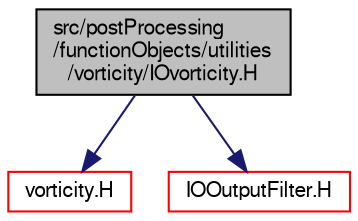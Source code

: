 digraph "src/postProcessing/functionObjects/utilities/vorticity/IOvorticity.H"
{
  bgcolor="transparent";
  edge [fontname="FreeSans",fontsize="10",labelfontname="FreeSans",labelfontsize="10"];
  node [fontname="FreeSans",fontsize="10",shape=record];
  Node0 [label="src/postProcessing\l/functionObjects/utilities\l/vorticity/IOvorticity.H",height=0.2,width=0.4,color="black", fillcolor="grey75", style="filled", fontcolor="black"];
  Node0 -> Node1 [color="midnightblue",fontsize="10",style="solid",fontname="FreeSans"];
  Node1 [label="vorticity.H",height=0.2,width=0.4,color="red",URL="$a13889.html"];
  Node0 -> Node60 [color="midnightblue",fontsize="10",style="solid",fontname="FreeSans"];
  Node60 [label="IOOutputFilter.H",height=0.2,width=0.4,color="red",URL="$a08969.html"];
}
